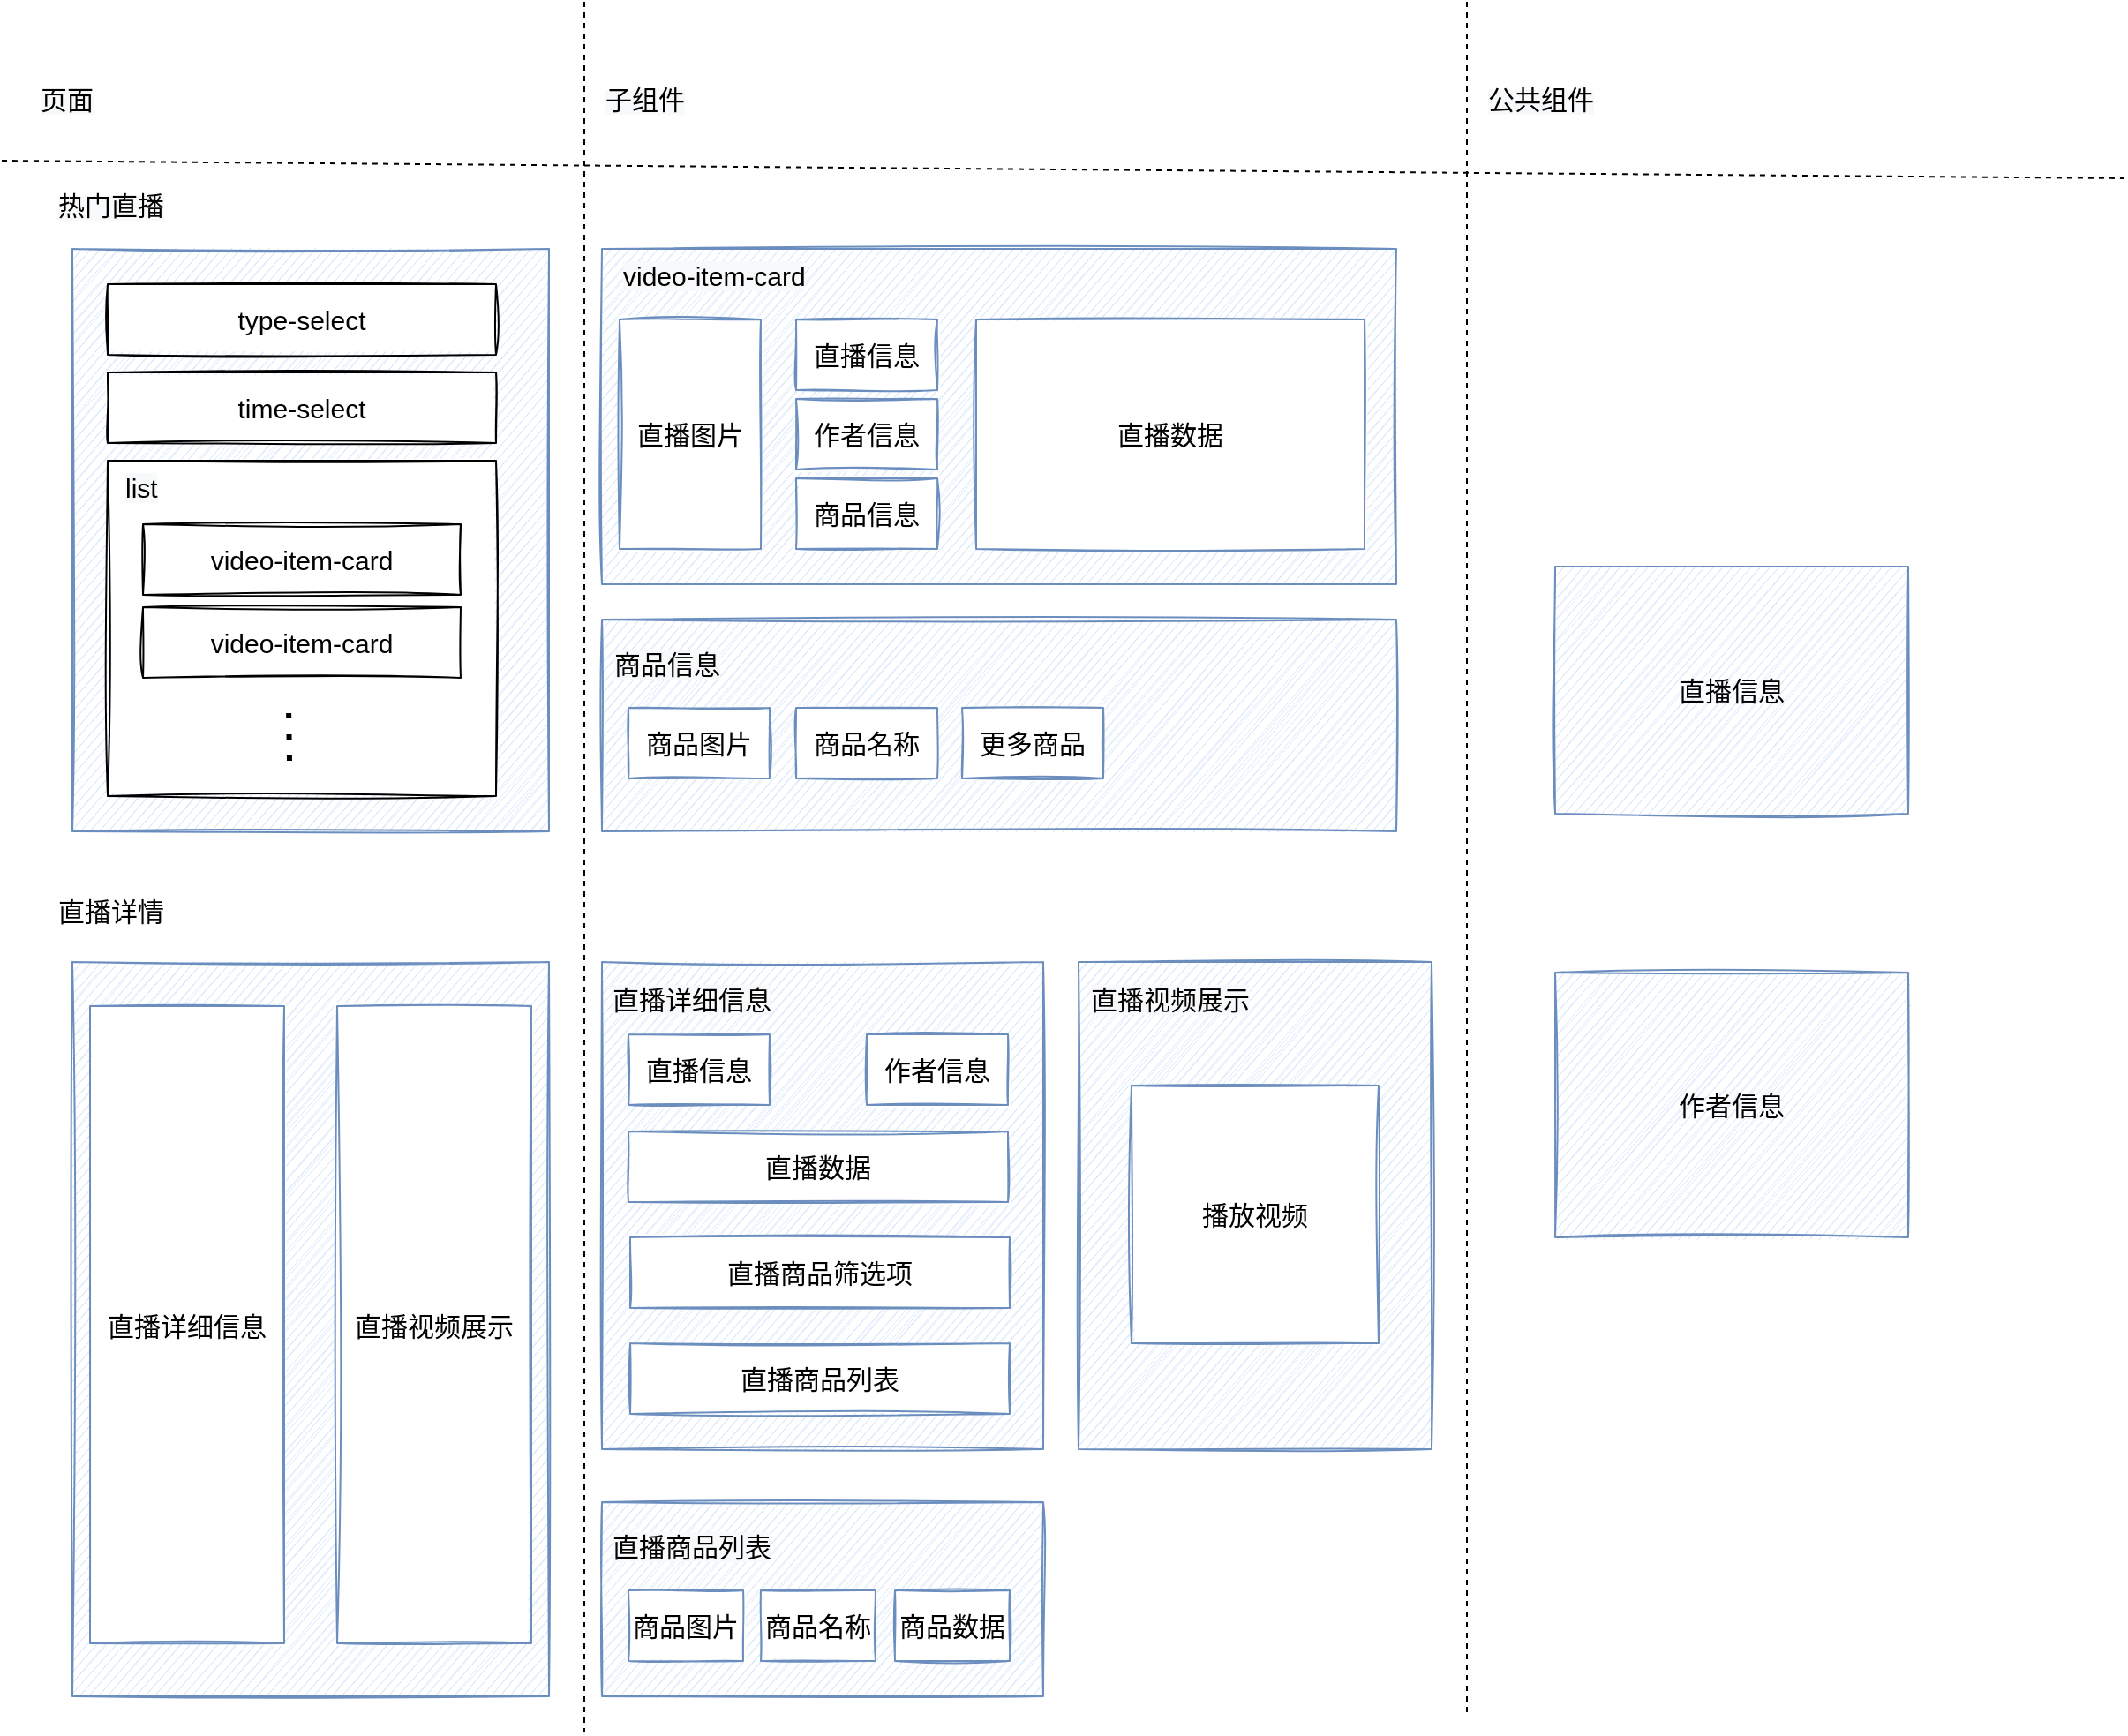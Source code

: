 <mxfile version="20.0.2" type="github"><diagram id="Mn_K4a2z4ukTfb5vrJ7c" name="Page-1"><mxGraphModel dx="2279" dy="972" grid="1" gridSize="10" guides="1" tooltips="1" connect="1" arrows="1" fold="1" page="1" pageScale="1" pageWidth="827" pageHeight="1169" math="0" shadow="0"><root><mxCell id="0"/><mxCell id="1" parent="0"/><mxCell id="U4_eQ8hXQtfQl60y-uZD-1" value="" style="rounded=0;whiteSpace=wrap;html=1;fillColor=#dae8fc;strokeColor=#6C8EBF;gradientColor=none;glass=0;shadow=0;sketch=1;" vertex="1" parent="1"><mxGeometry x="-10" y="140" width="270" height="330" as="geometry"/></mxCell><mxCell id="U4_eQ8hXQtfQl60y-uZD-2" value="" style="endArrow=none;dashed=1;html=1;rounded=0;" edge="1" parent="1"><mxGeometry width="50" height="50" relative="1" as="geometry"><mxPoint x="-50" y="90" as="sourcePoint"/><mxPoint x="1152" y="100" as="targetPoint"/></mxGeometry></mxCell><mxCell id="U4_eQ8hXQtfQl60y-uZD-6" value="&lt;span style=&quot;color: rgb(0, 0, 0); font-family: Helvetica; font-style: normal; font-variant-ligatures: normal; font-variant-caps: normal; font-weight: 400; letter-spacing: normal; orphans: 2; text-align: center; text-indent: 0px; text-transform: none; widows: 2; word-spacing: 0px; -webkit-text-stroke-width: 0px; background-color: rgb(248, 249, 250); text-decoration-thickness: initial; text-decoration-style: initial; text-decoration-color: initial; float: none; display: inline !important;&quot;&gt;&lt;font style=&quot;font-size: 15px;&quot;&gt;热门直播&lt;/font&gt;&lt;/span&gt;" style="text;whiteSpace=wrap;html=1;" vertex="1" parent="1"><mxGeometry x="-20" y="100" width="80" height="40" as="geometry"/></mxCell><mxCell id="U4_eQ8hXQtfQl60y-uZD-7" value="&lt;span style=&quot;font-size: 15px; text-align: center;&quot;&gt;直播详情&lt;/span&gt;" style="text;whiteSpace=wrap;html=1;" vertex="1" parent="1"><mxGeometry x="-20" y="500" width="80" height="40" as="geometry"/></mxCell><mxCell id="U4_eQ8hXQtfQl60y-uZD-8" value="&lt;span style=&quot;color: rgb(0, 0, 0); font-family: Helvetica; font-style: normal; font-variant-ligatures: normal; font-variant-caps: normal; font-weight: 400; letter-spacing: normal; orphans: 2; text-align: center; text-indent: 0px; text-transform: none; widows: 2; word-spacing: 0px; -webkit-text-stroke-width: 0px; background-color: rgb(248, 249, 250); text-decoration-thickness: initial; text-decoration-style: initial; text-decoration-color: initial; float: none; display: inline !important;&quot;&gt;&lt;font style=&quot;font-size: 15px;&quot;&gt;页面&lt;/font&gt;&lt;/span&gt;" style="text;whiteSpace=wrap;html=1;" vertex="1" parent="1"><mxGeometry x="-30" y="40" width="80" height="40" as="geometry"/></mxCell><mxCell id="U4_eQ8hXQtfQl60y-uZD-9" value="&lt;span style=&quot;color: rgb(0, 0, 0); font-family: Helvetica; font-style: normal; font-variant-ligatures: normal; font-variant-caps: normal; font-weight: 400; letter-spacing: normal; orphans: 2; text-align: center; text-indent: 0px; text-transform: none; widows: 2; word-spacing: 0px; -webkit-text-stroke-width: 0px; background-color: rgb(248, 249, 250); text-decoration-thickness: initial; text-decoration-style: initial; text-decoration-color: initial; float: none; display: inline !important;&quot;&gt;&lt;font style=&quot;font-size: 15px;&quot;&gt;子组件&lt;/font&gt;&lt;/span&gt;" style="text;whiteSpace=wrap;html=1;" vertex="1" parent="1"><mxGeometry x="290" y="40" width="80" height="40" as="geometry"/></mxCell><mxCell id="U4_eQ8hXQtfQl60y-uZD-10" value="&lt;span style=&quot;color: rgb(0, 0, 0); font-family: Helvetica; font-style: normal; font-variant-ligatures: normal; font-variant-caps: normal; font-weight: 400; letter-spacing: normal; orphans: 2; text-align: center; text-indent: 0px; text-transform: none; widows: 2; word-spacing: 0px; -webkit-text-stroke-width: 0px; background-color: rgb(248, 249, 250); text-decoration-thickness: initial; text-decoration-style: initial; text-decoration-color: initial; float: none; display: inline !important;&quot;&gt;&lt;font style=&quot;font-size: 15px;&quot;&gt;公共组件&lt;/font&gt;&lt;/span&gt;" style="text;whiteSpace=wrap;html=1;" vertex="1" parent="1"><mxGeometry x="790" y="40" width="80" height="40" as="geometry"/></mxCell><mxCell id="U4_eQ8hXQtfQl60y-uZD-11" value="" style="endArrow=none;dashed=1;html=1;rounded=0;" edge="1" parent="1"><mxGeometry width="50" height="50" relative="1" as="geometry"><mxPoint x="280" as="sourcePoint"/><mxPoint x="280" y="980" as="targetPoint"/></mxGeometry></mxCell><mxCell id="U4_eQ8hXQtfQl60y-uZD-12" value="" style="endArrow=none;dashed=1;html=1;rounded=0;" edge="1" parent="1"><mxGeometry width="50" height="50" relative="1" as="geometry"><mxPoint x="780" as="sourcePoint"/><mxPoint x="780" y="970" as="targetPoint"/></mxGeometry></mxCell><mxCell id="U4_eQ8hXQtfQl60y-uZD-13" value="type-select" style="rounded=0;whiteSpace=wrap;html=1;shadow=0;glass=0;sketch=1;fontSize=15;" vertex="1" parent="1"><mxGeometry x="10" y="160" width="220" height="40" as="geometry"/></mxCell><mxCell id="U4_eQ8hXQtfQl60y-uZD-14" value="time-select" style="rounded=0;whiteSpace=wrap;html=1;shadow=0;glass=0;sketch=1;fontSize=15;" vertex="1" parent="1"><mxGeometry x="10" y="210" width="220" height="40" as="geometry"/></mxCell><mxCell id="U4_eQ8hXQtfQl60y-uZD-15" value="" style="rounded=0;whiteSpace=wrap;html=1;shadow=0;glass=0;sketch=1;fontSize=15;" vertex="1" parent="1"><mxGeometry x="10" y="260" width="220" height="190" as="geometry"/></mxCell><mxCell id="U4_eQ8hXQtfQl60y-uZD-16" value="&lt;span style=&quot;color: rgb(0, 0, 0); font-family: Helvetica; font-size: 15px; font-style: normal; font-variant-ligatures: normal; font-variant-caps: normal; font-weight: 400; letter-spacing: normal; orphans: 2; text-align: center; text-indent: 0px; text-transform: none; widows: 2; word-spacing: 0px; -webkit-text-stroke-width: 0px; background-color: rgb(248, 249, 250); text-decoration-thickness: initial; text-decoration-style: initial; text-decoration-color: initial; float: none; display: inline !important;&quot;&gt;list&lt;/span&gt;" style="text;whiteSpace=wrap;html=1;fontSize=15;" vertex="1" parent="1"><mxGeometry x="18" y="260" width="110" height="30" as="geometry"/></mxCell><mxCell id="U4_eQ8hXQtfQl60y-uZD-17" value="video-item-card" style="rounded=0;whiteSpace=wrap;html=1;shadow=0;glass=0;sketch=1;fontSize=15;" vertex="1" parent="1"><mxGeometry x="30" y="343" width="180" height="40" as="geometry"/></mxCell><mxCell id="U4_eQ8hXQtfQl60y-uZD-18" value="video-item-card" style="rounded=0;whiteSpace=wrap;html=1;shadow=0;glass=0;sketch=1;fontSize=15;" vertex="1" parent="1"><mxGeometry x="30" y="296" width="180" height="40" as="geometry"/></mxCell><mxCell id="U4_eQ8hXQtfQl60y-uZD-19" value="" style="endArrow=none;dashed=1;html=1;dashPattern=1 3;strokeWidth=3;rounded=0;fontSize=15;" edge="1" parent="1"><mxGeometry width="50" height="50" relative="1" as="geometry"><mxPoint x="113" y="430" as="sourcePoint"/><mxPoint x="112.5" y="400" as="targetPoint"/></mxGeometry></mxCell><mxCell id="U4_eQ8hXQtfQl60y-uZD-20" value="" style="rounded=0;whiteSpace=wrap;html=1;fillColor=#dae8fc;strokeColor=#6C8EBF;gradientColor=none;glass=0;shadow=0;sketch=1;" vertex="1" parent="1"><mxGeometry x="290" y="140" width="450" height="190" as="geometry"/></mxCell><mxCell id="U4_eQ8hXQtfQl60y-uZD-21" value="&lt;meta charset=&quot;utf-8&quot;&gt;&lt;span style=&quot;color: rgb(0, 0, 0); font-family: Helvetica; font-size: 15px; font-style: normal; font-variant-ligatures: normal; font-variant-caps: normal; font-weight: 400; letter-spacing: normal; orphans: 2; text-align: center; text-indent: 0px; text-transform: none; widows: 2; word-spacing: 0px; -webkit-text-stroke-width: 0px; background-color: rgb(248, 249, 250); text-decoration-thickness: initial; text-decoration-style: initial; text-decoration-color: initial; float: none; display: inline !important;&quot;&gt;video-item-card&lt;/span&gt;" style="text;whiteSpace=wrap;html=1;fontSize=15;" vertex="1" parent="1"><mxGeometry x="300" y="140" width="140" height="40" as="geometry"/></mxCell><mxCell id="U4_eQ8hXQtfQl60y-uZD-22" value="直播图片" style="rounded=0;whiteSpace=wrap;html=1;shadow=0;glass=0;sketch=1;fontSize=15;strokeColor=#6C8EBF;gradientColor=none;" vertex="1" parent="1"><mxGeometry x="300" y="180" width="80" height="130" as="geometry"/></mxCell><mxCell id="U4_eQ8hXQtfQl60y-uZD-23" value="直播信息" style="rounded=0;whiteSpace=wrap;html=1;shadow=0;glass=0;sketch=1;fontSize=15;strokeColor=#6C8EBF;gradientColor=none;" vertex="1" parent="1"><mxGeometry x="400" y="180" width="80" height="40" as="geometry"/></mxCell><mxCell id="U4_eQ8hXQtfQl60y-uZD-24" value="商品信息" style="rounded=0;whiteSpace=wrap;html=1;shadow=0;glass=0;sketch=1;fontSize=15;strokeColor=#6C8EBF;gradientColor=none;" vertex="1" parent="1"><mxGeometry x="400" y="270" width="80" height="40" as="geometry"/></mxCell><mxCell id="U4_eQ8hXQtfQl60y-uZD-25" value="直播数据" style="rounded=0;whiteSpace=wrap;html=1;shadow=0;glass=0;sketch=1;fontSize=15;strokeColor=#6C8EBF;gradientColor=none;" vertex="1" parent="1"><mxGeometry x="502" y="180" width="220" height="130" as="geometry"/></mxCell><mxCell id="U4_eQ8hXQtfQl60y-uZD-26" value="作者信息" style="rounded=0;whiteSpace=wrap;html=1;shadow=0;glass=0;sketch=1;fontSize=15;strokeColor=#6C8EBF;gradientColor=none;" vertex="1" parent="1"><mxGeometry x="400" y="225" width="80" height="40" as="geometry"/></mxCell><mxCell id="U4_eQ8hXQtfQl60y-uZD-27" value="" style="rounded=0;whiteSpace=wrap;html=1;fillColor=#dae8fc;strokeColor=#6C8EBF;gradientColor=none;glass=0;shadow=0;sketch=1;" vertex="1" parent="1"><mxGeometry x="290" y="350" width="450" height="120" as="geometry"/></mxCell><mxCell id="U4_eQ8hXQtfQl60y-uZD-28" value="&lt;meta charset=&quot;utf-8&quot;&gt;&lt;span style=&quot;color: rgb(0, 0, 0); font-family: Helvetica; font-size: 15px; font-style: normal; font-variant-ligatures: normal; font-variant-caps: normal; font-weight: 400; letter-spacing: normal; orphans: 2; text-align: center; text-indent: 0px; text-transform: none; widows: 2; word-spacing: 0px; -webkit-text-stroke-width: 0px; background-color: rgb(248, 249, 250); text-decoration-thickness: initial; text-decoration-style: initial; text-decoration-color: initial; float: none; display: inline !important;&quot;&gt;商品信息&lt;/span&gt;" style="text;whiteSpace=wrap;html=1;fontSize=15;" vertex="1" parent="1"><mxGeometry x="295" y="360" width="90" height="40" as="geometry"/></mxCell><mxCell id="U4_eQ8hXQtfQl60y-uZD-29" value="商品图片" style="rounded=0;whiteSpace=wrap;html=1;shadow=0;glass=0;sketch=1;fontSize=15;strokeColor=#6C8EBF;gradientColor=none;" vertex="1" parent="1"><mxGeometry x="305" y="400" width="80" height="40" as="geometry"/></mxCell><mxCell id="U4_eQ8hXQtfQl60y-uZD-30" value="商品名称" style="rounded=0;whiteSpace=wrap;html=1;shadow=0;glass=0;sketch=1;fontSize=15;strokeColor=#6C8EBF;gradientColor=none;" vertex="1" parent="1"><mxGeometry x="400" y="400" width="80" height="40" as="geometry"/></mxCell><mxCell id="U4_eQ8hXQtfQl60y-uZD-31" value="更多商品" style="rounded=0;whiteSpace=wrap;html=1;shadow=0;glass=0;sketch=1;fontSize=15;strokeColor=#6C8EBF;gradientColor=none;" vertex="1" parent="1"><mxGeometry x="494" y="400" width="80" height="40" as="geometry"/></mxCell><mxCell id="U4_eQ8hXQtfQl60y-uZD-33" value="" style="rounded=0;whiteSpace=wrap;html=1;fillColor=#dae8fc;strokeColor=#6C8EBF;gradientColor=none;glass=0;shadow=0;sketch=1;" vertex="1" parent="1"><mxGeometry x="-10" y="544" width="270" height="416" as="geometry"/></mxCell><mxCell id="U4_eQ8hXQtfQl60y-uZD-34" value="直播详细信息" style="rounded=0;whiteSpace=wrap;html=1;shadow=0;glass=0;sketch=1;fontSize=15;strokeColor=#6C8EBF;gradientColor=none;" vertex="1" parent="1"><mxGeometry y="569" width="110" height="361" as="geometry"/></mxCell><mxCell id="U4_eQ8hXQtfQl60y-uZD-35" value="直播视频展示" style="rounded=0;whiteSpace=wrap;html=1;shadow=0;glass=0;sketch=1;fontSize=15;strokeColor=#6C8EBF;gradientColor=none;" vertex="1" parent="1"><mxGeometry x="140" y="569" width="110" height="361" as="geometry"/></mxCell><mxCell id="U4_eQ8hXQtfQl60y-uZD-36" value="" style="rounded=0;whiteSpace=wrap;html=1;fillColor=#dae8fc;strokeColor=#6C8EBF;gradientColor=none;glass=0;shadow=0;sketch=1;" vertex="1" parent="1"><mxGeometry x="290" y="544" width="250" height="276" as="geometry"/></mxCell><mxCell id="U4_eQ8hXQtfQl60y-uZD-37" value="&lt;meta charset=&quot;utf-8&quot;&gt;&lt;span style=&quot;color: rgb(0, 0, 0); font-family: Helvetica; font-size: 15px; font-style: normal; font-variant-ligatures: normal; font-variant-caps: normal; font-weight: 400; letter-spacing: normal; orphans: 2; text-align: center; text-indent: 0px; text-transform: none; widows: 2; word-spacing: 0px; -webkit-text-stroke-width: 0px; background-color: rgb(248, 249, 250); text-decoration-thickness: initial; text-decoration-style: initial; text-decoration-color: initial; float: none; display: inline !important;&quot;&gt;直播详细信息&lt;/span&gt;" style="text;whiteSpace=wrap;html=1;fontSize=15;" vertex="1" parent="1"><mxGeometry x="294" y="550" width="120" height="40" as="geometry"/></mxCell><mxCell id="U4_eQ8hXQtfQl60y-uZD-38" value="直播信息" style="rounded=0;whiteSpace=wrap;html=1;shadow=0;glass=0;sketch=1;fontSize=15;strokeColor=#6C8EBF;gradientColor=none;" vertex="1" parent="1"><mxGeometry x="305" y="585" width="80" height="40" as="geometry"/></mxCell><mxCell id="U4_eQ8hXQtfQl60y-uZD-39" value="作者信息" style="rounded=0;whiteSpace=wrap;html=1;shadow=0;glass=0;sketch=1;fontSize=15;strokeColor=#6C8EBF;gradientColor=none;" vertex="1" parent="1"><mxGeometry x="440" y="585" width="80" height="40" as="geometry"/></mxCell><mxCell id="U4_eQ8hXQtfQl60y-uZD-40" value="直播数据" style="rounded=0;whiteSpace=wrap;html=1;shadow=0;glass=0;sketch=1;fontSize=15;strokeColor=#6C8EBF;gradientColor=none;" vertex="1" parent="1"><mxGeometry x="305" y="640" width="215" height="40" as="geometry"/></mxCell><mxCell id="U4_eQ8hXQtfQl60y-uZD-41" value="直播商品筛选项" style="rounded=0;whiteSpace=wrap;html=1;shadow=0;glass=0;sketch=1;fontSize=15;strokeColor=#6C8EBF;gradientColor=none;" vertex="1" parent="1"><mxGeometry x="306" y="700" width="215" height="40" as="geometry"/></mxCell><mxCell id="U4_eQ8hXQtfQl60y-uZD-42" value="直播商品列表" style="rounded=0;whiteSpace=wrap;html=1;shadow=0;glass=0;sketch=1;fontSize=15;strokeColor=#6C8EBF;gradientColor=none;" vertex="1" parent="1"><mxGeometry x="306" y="760" width="215" height="40" as="geometry"/></mxCell><mxCell id="U4_eQ8hXQtfQl60y-uZD-43" value="" style="rounded=0;whiteSpace=wrap;html=1;fillColor=#dae8fc;strokeColor=#6C8EBF;gradientColor=none;glass=0;shadow=0;sketch=1;" vertex="1" parent="1"><mxGeometry x="560" y="544" width="200" height="276" as="geometry"/></mxCell><mxCell id="U4_eQ8hXQtfQl60y-uZD-45" value="&lt;meta charset=&quot;utf-8&quot;&gt;&lt;span style=&quot;color: rgb(0, 0, 0); font-family: Helvetica; font-size: 15px; font-style: normal; font-variant-ligatures: normal; font-variant-caps: normal; font-weight: 400; letter-spacing: normal; orphans: 2; text-align: center; text-indent: 0px; text-transform: none; widows: 2; word-spacing: 0px; -webkit-text-stroke-width: 0px; background-color: rgb(248, 249, 250); text-decoration-thickness: initial; text-decoration-style: initial; text-decoration-color: initial; float: none; display: inline !important;&quot;&gt;直播视频展示&lt;/span&gt;" style="text;whiteSpace=wrap;html=1;fontSize=15;" vertex="1" parent="1"><mxGeometry x="565" y="550" width="120" height="40" as="geometry"/></mxCell><mxCell id="U4_eQ8hXQtfQl60y-uZD-46" value="播放视频" style="rounded=0;whiteSpace=wrap;html=1;shadow=0;glass=0;sketch=1;fontSize=15;strokeColor=#6C8EBF;gradientColor=none;" vertex="1" parent="1"><mxGeometry x="590" y="614" width="140" height="146" as="geometry"/></mxCell><mxCell id="U4_eQ8hXQtfQl60y-uZD-47" value="" style="rounded=0;whiteSpace=wrap;html=1;fillColor=#dae8fc;strokeColor=#6C8EBF;gradientColor=none;glass=0;shadow=0;sketch=1;" vertex="1" parent="1"><mxGeometry x="290" y="850" width="250" height="110" as="geometry"/></mxCell><mxCell id="U4_eQ8hXQtfQl60y-uZD-48" value="&lt;meta charset=&quot;utf-8&quot;&gt;&lt;span style=&quot;color: rgb(0, 0, 0); font-family: Helvetica; font-size: 15px; font-style: normal; font-variant-ligatures: normal; font-variant-caps: normal; font-weight: 400; letter-spacing: normal; orphans: 2; text-align: center; text-indent: 0px; text-transform: none; widows: 2; word-spacing: 0px; -webkit-text-stroke-width: 0px; background-color: rgb(248, 249, 250); text-decoration-thickness: initial; text-decoration-style: initial; text-decoration-color: initial; float: none; display: inline !important;&quot;&gt;直播商品列表&lt;/span&gt;" style="text;whiteSpace=wrap;html=1;fontSize=15;" vertex="1" parent="1"><mxGeometry x="294" y="860" width="120" height="40" as="geometry"/></mxCell><mxCell id="U4_eQ8hXQtfQl60y-uZD-49" value="商品图片" style="rounded=0;whiteSpace=wrap;html=1;shadow=0;glass=0;sketch=1;fontSize=15;strokeColor=#6C8EBF;gradientColor=none;" vertex="1" parent="1"><mxGeometry x="305" y="900" width="65" height="40" as="geometry"/></mxCell><mxCell id="U4_eQ8hXQtfQl60y-uZD-50" value="商品名称" style="rounded=0;whiteSpace=wrap;html=1;shadow=0;glass=0;sketch=1;fontSize=15;strokeColor=#6C8EBF;gradientColor=none;" vertex="1" parent="1"><mxGeometry x="380" y="900" width="65" height="40" as="geometry"/></mxCell><mxCell id="U4_eQ8hXQtfQl60y-uZD-51" value="商品数据" style="rounded=0;whiteSpace=wrap;html=1;shadow=0;glass=0;sketch=1;fontSize=15;strokeColor=#6C8EBF;gradientColor=none;" vertex="1" parent="1"><mxGeometry x="456" y="900" width="65" height="40" as="geometry"/></mxCell><mxCell id="U4_eQ8hXQtfQl60y-uZD-52" value="直播信息" style="rounded=0;whiteSpace=wrap;html=1;shadow=0;glass=0;sketch=1;fontSize=15;strokeColor=#6c8ebf;fillColor=#dae8fc;" vertex="1" parent="1"><mxGeometry x="830" y="320" width="200" height="140" as="geometry"/></mxCell><mxCell id="U4_eQ8hXQtfQl60y-uZD-53" value="作者信息" style="rounded=0;whiteSpace=wrap;html=1;shadow=0;glass=0;sketch=1;fontSize=15;strokeColor=#6c8ebf;fillColor=#dae8fc;" vertex="1" parent="1"><mxGeometry x="830" y="550" width="200" height="150" as="geometry"/></mxCell></root></mxGraphModel></diagram></mxfile>